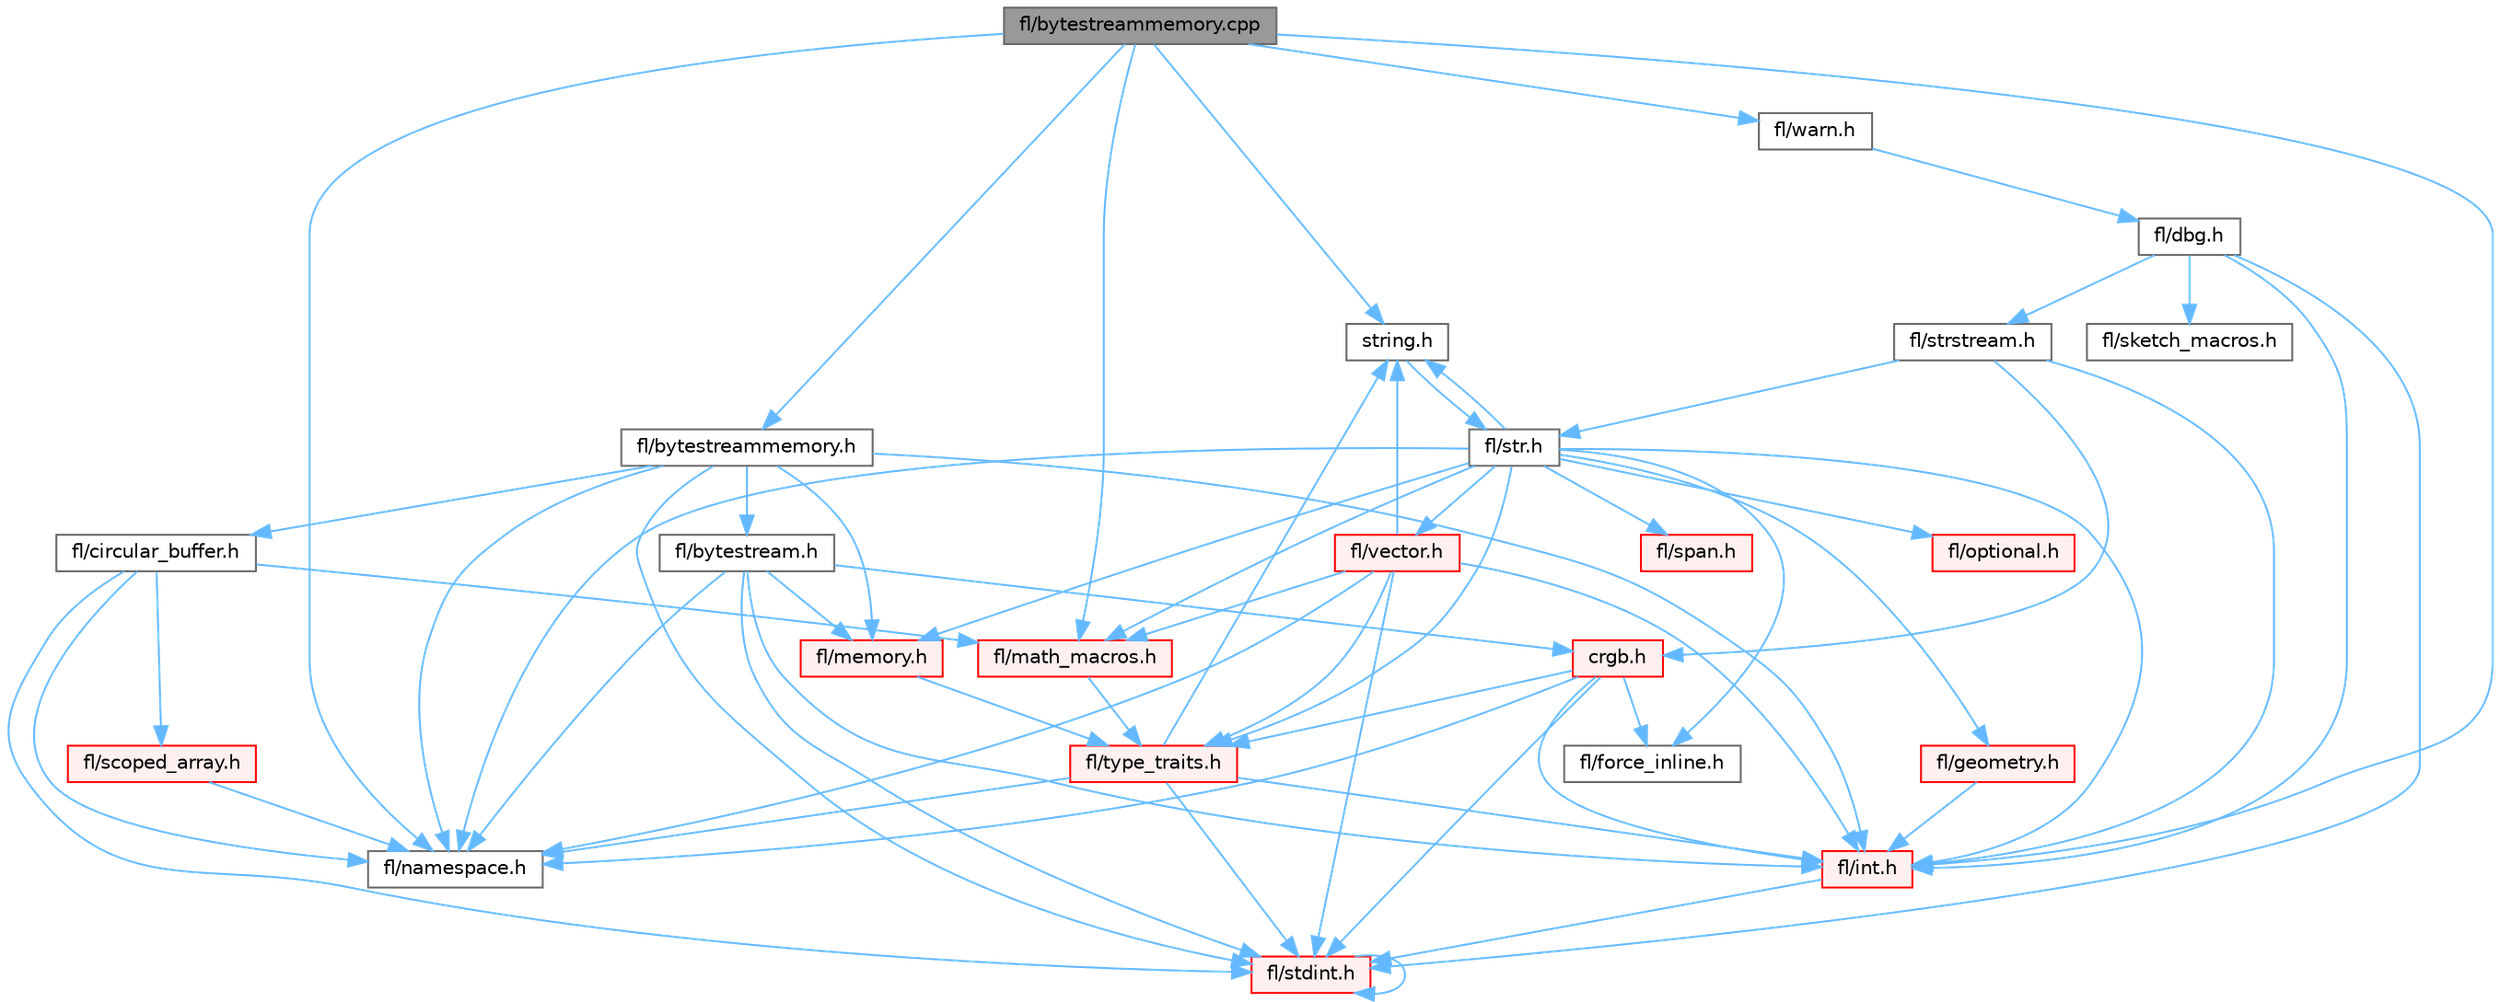 digraph "fl/bytestreammemory.cpp"
{
 // INTERACTIVE_SVG=YES
 // LATEX_PDF_SIZE
  bgcolor="transparent";
  edge [fontname=Helvetica,fontsize=10,labelfontname=Helvetica,labelfontsize=10];
  node [fontname=Helvetica,fontsize=10,shape=box,height=0.2,width=0.4];
  Node1 [id="Node000001",label="fl/bytestreammemory.cpp",height=0.2,width=0.4,color="gray40", fillcolor="grey60", style="filled", fontcolor="black",tooltip=" "];
  Node1 -> Node2 [id="edge1_Node000001_Node000002",color="steelblue1",style="solid",tooltip=" "];
  Node2 [id="Node000002",label="string.h",height=0.2,width=0.4,color="grey40", fillcolor="white", style="filled",URL="$da/d66/string_8h.html",tooltip=" "];
  Node2 -> Node3 [id="edge2_Node000002_Node000003",color="steelblue1",style="solid",tooltip=" "];
  Node3 [id="Node000003",label="fl/str.h",height=0.2,width=0.4,color="grey40", fillcolor="white", style="filled",URL="$d1/d93/str_8h.html",tooltip=" "];
  Node3 -> Node4 [id="edge3_Node000003_Node000004",color="steelblue1",style="solid",tooltip=" "];
  Node4 [id="Node000004",label="fl/int.h",height=0.2,width=0.4,color="red", fillcolor="#FFF0F0", style="filled",URL="$d3/d7e/int_8h.html",tooltip=" "];
  Node4 -> Node5 [id="edge4_Node000004_Node000005",color="steelblue1",style="solid",tooltip=" "];
  Node5 [id="Node000005",label="fl/stdint.h",height=0.2,width=0.4,color="red", fillcolor="#FFF0F0", style="filled",URL="$df/dd8/stdint_8h.html",tooltip=" "];
  Node5 -> Node5 [id="edge5_Node000005_Node000005",color="steelblue1",style="solid",tooltip=" "];
  Node3 -> Node2 [id="edge6_Node000003_Node000002",color="steelblue1",style="solid",tooltip=" "];
  Node3 -> Node8 [id="edge7_Node000003_Node000008",color="steelblue1",style="solid",tooltip=" "];
  Node8 [id="Node000008",label="fl/geometry.h",height=0.2,width=0.4,color="red", fillcolor="#FFF0F0", style="filled",URL="$d4/d67/geometry_8h.html",tooltip=" "];
  Node8 -> Node4 [id="edge8_Node000008_Node000004",color="steelblue1",style="solid",tooltip=" "];
  Node3 -> Node13 [id="edge9_Node000003_Node000013",color="steelblue1",style="solid",tooltip=" "];
  Node13 [id="Node000013",label="fl/math_macros.h",height=0.2,width=0.4,color="red", fillcolor="#FFF0F0", style="filled",URL="$d8/db8/math__macros_8h.html",tooltip=" "];
  Node13 -> Node15 [id="edge10_Node000013_Node000015",color="steelblue1",style="solid",tooltip=" "];
  Node15 [id="Node000015",label="fl/type_traits.h",height=0.2,width=0.4,color="red", fillcolor="#FFF0F0", style="filled",URL="$df/d63/type__traits_8h.html",tooltip=" "];
  Node15 -> Node2 [id="edge11_Node000015_Node000002",color="steelblue1",style="solid",tooltip=" "];
  Node15 -> Node5 [id="edge12_Node000015_Node000005",color="steelblue1",style="solid",tooltip=" "];
  Node15 -> Node16 [id="edge13_Node000015_Node000016",color="steelblue1",style="solid",tooltip=" "];
  Node16 [id="Node000016",label="fl/namespace.h",height=0.2,width=0.4,color="grey40", fillcolor="white", style="filled",URL="$df/d2a/namespace_8h.html",tooltip="Implements the FastLED namespace macros."];
  Node15 -> Node4 [id="edge14_Node000015_Node000004",color="steelblue1",style="solid",tooltip=" "];
  Node3 -> Node16 [id="edge15_Node000003_Node000016",color="steelblue1",style="solid",tooltip=" "];
  Node3 -> Node18 [id="edge16_Node000003_Node000018",color="steelblue1",style="solid",tooltip=" "];
  Node18 [id="Node000018",label="fl/memory.h",height=0.2,width=0.4,color="red", fillcolor="#FFF0F0", style="filled",URL="$dc/d18/memory_8h.html",tooltip=" "];
  Node18 -> Node15 [id="edge17_Node000018_Node000015",color="steelblue1",style="solid",tooltip=" "];
  Node3 -> Node44 [id="edge18_Node000003_Node000044",color="steelblue1",style="solid",tooltip=" "];
  Node44 [id="Node000044",label="fl/optional.h",height=0.2,width=0.4,color="red", fillcolor="#FFF0F0", style="filled",URL="$dc/d62/optional_8h.html",tooltip=" "];
  Node3 -> Node15 [id="edge19_Node000003_Node000015",color="steelblue1",style="solid",tooltip=" "];
  Node3 -> Node45 [id="edge20_Node000003_Node000045",color="steelblue1",style="solid",tooltip=" "];
  Node45 [id="Node000045",label="fl/vector.h",height=0.2,width=0.4,color="red", fillcolor="#FFF0F0", style="filled",URL="$d6/d68/vector_8h.html",tooltip=" "];
  Node45 -> Node5 [id="edge21_Node000045_Node000005",color="steelblue1",style="solid",tooltip=" "];
  Node45 -> Node4 [id="edge22_Node000045_Node000004",color="steelblue1",style="solid",tooltip=" "];
  Node45 -> Node2 [id="edge23_Node000045_Node000002",color="steelblue1",style="solid",tooltip=" "];
  Node45 -> Node13 [id="edge24_Node000045_Node000013",color="steelblue1",style="solid",tooltip=" "];
  Node45 -> Node16 [id="edge25_Node000045_Node000016",color="steelblue1",style="solid",tooltip=" "];
  Node45 -> Node15 [id="edge26_Node000045_Node000015",color="steelblue1",style="solid",tooltip=" "];
  Node3 -> Node48 [id="edge27_Node000003_Node000048",color="steelblue1",style="solid",tooltip=" "];
  Node48 [id="Node000048",label="fl/span.h",height=0.2,width=0.4,color="red", fillcolor="#FFF0F0", style="filled",URL="$d4/d7a/span_8h.html",tooltip=" "];
  Node3 -> Node11 [id="edge28_Node000003_Node000011",color="steelblue1",style="solid",tooltip=" "];
  Node11 [id="Node000011",label="fl/force_inline.h",height=0.2,width=0.4,color="grey40", fillcolor="white", style="filled",URL="$d4/d64/force__inline_8h.html",tooltip=" "];
  Node1 -> Node4 [id="edge29_Node000001_Node000004",color="steelblue1",style="solid",tooltip=" "];
  Node1 -> Node50 [id="edge30_Node000001_Node000050",color="steelblue1",style="solid",tooltip=" "];
  Node50 [id="Node000050",label="fl/bytestreammemory.h",height=0.2,width=0.4,color="grey40", fillcolor="white", style="filled",URL="$d1/d24/bytestreammemory_8h.html",tooltip=" "];
  Node50 -> Node5 [id="edge31_Node000050_Node000005",color="steelblue1",style="solid",tooltip=" "];
  Node50 -> Node16 [id="edge32_Node000050_Node000016",color="steelblue1",style="solid",tooltip=" "];
  Node50 -> Node18 [id="edge33_Node000050_Node000018",color="steelblue1",style="solid",tooltip=" "];
  Node50 -> Node51 [id="edge34_Node000050_Node000051",color="steelblue1",style="solid",tooltip=" "];
  Node51 [id="Node000051",label="fl/bytestream.h",height=0.2,width=0.4,color="grey40", fillcolor="white", style="filled",URL="$dd/d2b/bytestream_8h.html",tooltip=" "];
  Node51 -> Node5 [id="edge35_Node000051_Node000005",color="steelblue1",style="solid",tooltip=" "];
  Node51 -> Node16 [id="edge36_Node000051_Node000016",color="steelblue1",style="solid",tooltip=" "];
  Node51 -> Node18 [id="edge37_Node000051_Node000018",color="steelblue1",style="solid",tooltip=" "];
  Node51 -> Node4 [id="edge38_Node000051_Node000004",color="steelblue1",style="solid",tooltip=" "];
  Node51 -> Node52 [id="edge39_Node000051_Node000052",color="steelblue1",style="solid",tooltip=" "];
  Node52 [id="Node000052",label="crgb.h",height=0.2,width=0.4,color="red", fillcolor="#FFF0F0", style="filled",URL="$db/dd1/crgb_8h.html",tooltip="Defines the red, green, and blue (RGB) pixel struct."];
  Node52 -> Node5 [id="edge40_Node000052_Node000005",color="steelblue1",style="solid",tooltip=" "];
  Node52 -> Node4 [id="edge41_Node000052_Node000004",color="steelblue1",style="solid",tooltip=" "];
  Node52 -> Node16 [id="edge42_Node000052_Node000016",color="steelblue1",style="solid",tooltip=" "];
  Node52 -> Node11 [id="edge43_Node000052_Node000011",color="steelblue1",style="solid",tooltip=" "];
  Node52 -> Node15 [id="edge44_Node000052_Node000015",color="steelblue1",style="solid",tooltip=" "];
  Node50 -> Node60 [id="edge45_Node000050_Node000060",color="steelblue1",style="solid",tooltip=" "];
  Node60 [id="Node000060",label="fl/circular_buffer.h",height=0.2,width=0.4,color="grey40", fillcolor="white", style="filled",URL="$d9/d43/circular__buffer_8h.html",tooltip=" "];
  Node60 -> Node13 [id="edge46_Node000060_Node000013",color="steelblue1",style="solid",tooltip=" "];
  Node60 -> Node16 [id="edge47_Node000060_Node000016",color="steelblue1",style="solid",tooltip=" "];
  Node60 -> Node26 [id="edge48_Node000060_Node000026",color="steelblue1",style="solid",tooltip=" "];
  Node26 [id="Node000026",label="fl/scoped_array.h",height=0.2,width=0.4,color="red", fillcolor="#FFF0F0", style="filled",URL="$dc/d00/scoped__array_8h.html",tooltip=" "];
  Node26 -> Node16 [id="edge49_Node000026_Node000016",color="steelblue1",style="solid",tooltip=" "];
  Node60 -> Node5 [id="edge50_Node000060_Node000005",color="steelblue1",style="solid",tooltip=" "];
  Node50 -> Node4 [id="edge51_Node000050_Node000004",color="steelblue1",style="solid",tooltip=" "];
  Node1 -> Node13 [id="edge52_Node000001_Node000013",color="steelblue1",style="solid",tooltip=" "];
  Node1 -> Node16 [id="edge53_Node000001_Node000016",color="steelblue1",style="solid",tooltip=" "];
  Node1 -> Node61 [id="edge54_Node000001_Node000061",color="steelblue1",style="solid",tooltip=" "];
  Node61 [id="Node000061",label="fl/warn.h",height=0.2,width=0.4,color="grey40", fillcolor="white", style="filled",URL="$de/d77/warn_8h.html",tooltip=" "];
  Node61 -> Node62 [id="edge55_Node000061_Node000062",color="steelblue1",style="solid",tooltip=" "];
  Node62 [id="Node000062",label="fl/dbg.h",height=0.2,width=0.4,color="grey40", fillcolor="white", style="filled",URL="$d6/d01/dbg_8h.html",tooltip=" "];
  Node62 -> Node63 [id="edge56_Node000062_Node000063",color="steelblue1",style="solid",tooltip=" "];
  Node63 [id="Node000063",label="fl/strstream.h",height=0.2,width=0.4,color="grey40", fillcolor="white", style="filled",URL="$d8/d00/strstream_8h.html",tooltip=" "];
  Node63 -> Node4 [id="edge57_Node000063_Node000004",color="steelblue1",style="solid",tooltip=" "];
  Node63 -> Node3 [id="edge58_Node000063_Node000003",color="steelblue1",style="solid",tooltip=" "];
  Node63 -> Node52 [id="edge59_Node000063_Node000052",color="steelblue1",style="solid",tooltip=" "];
  Node62 -> Node64 [id="edge60_Node000062_Node000064",color="steelblue1",style="solid",tooltip=" "];
  Node64 [id="Node000064",label="fl/sketch_macros.h",height=0.2,width=0.4,color="grey40", fillcolor="white", style="filled",URL="$d1/dbc/sketch__macros_8h.html",tooltip=" "];
  Node62 -> Node4 [id="edge61_Node000062_Node000004",color="steelblue1",style="solid",tooltip=" "];
  Node62 -> Node5 [id="edge62_Node000062_Node000005",color="steelblue1",style="solid",tooltip=" "];
}
